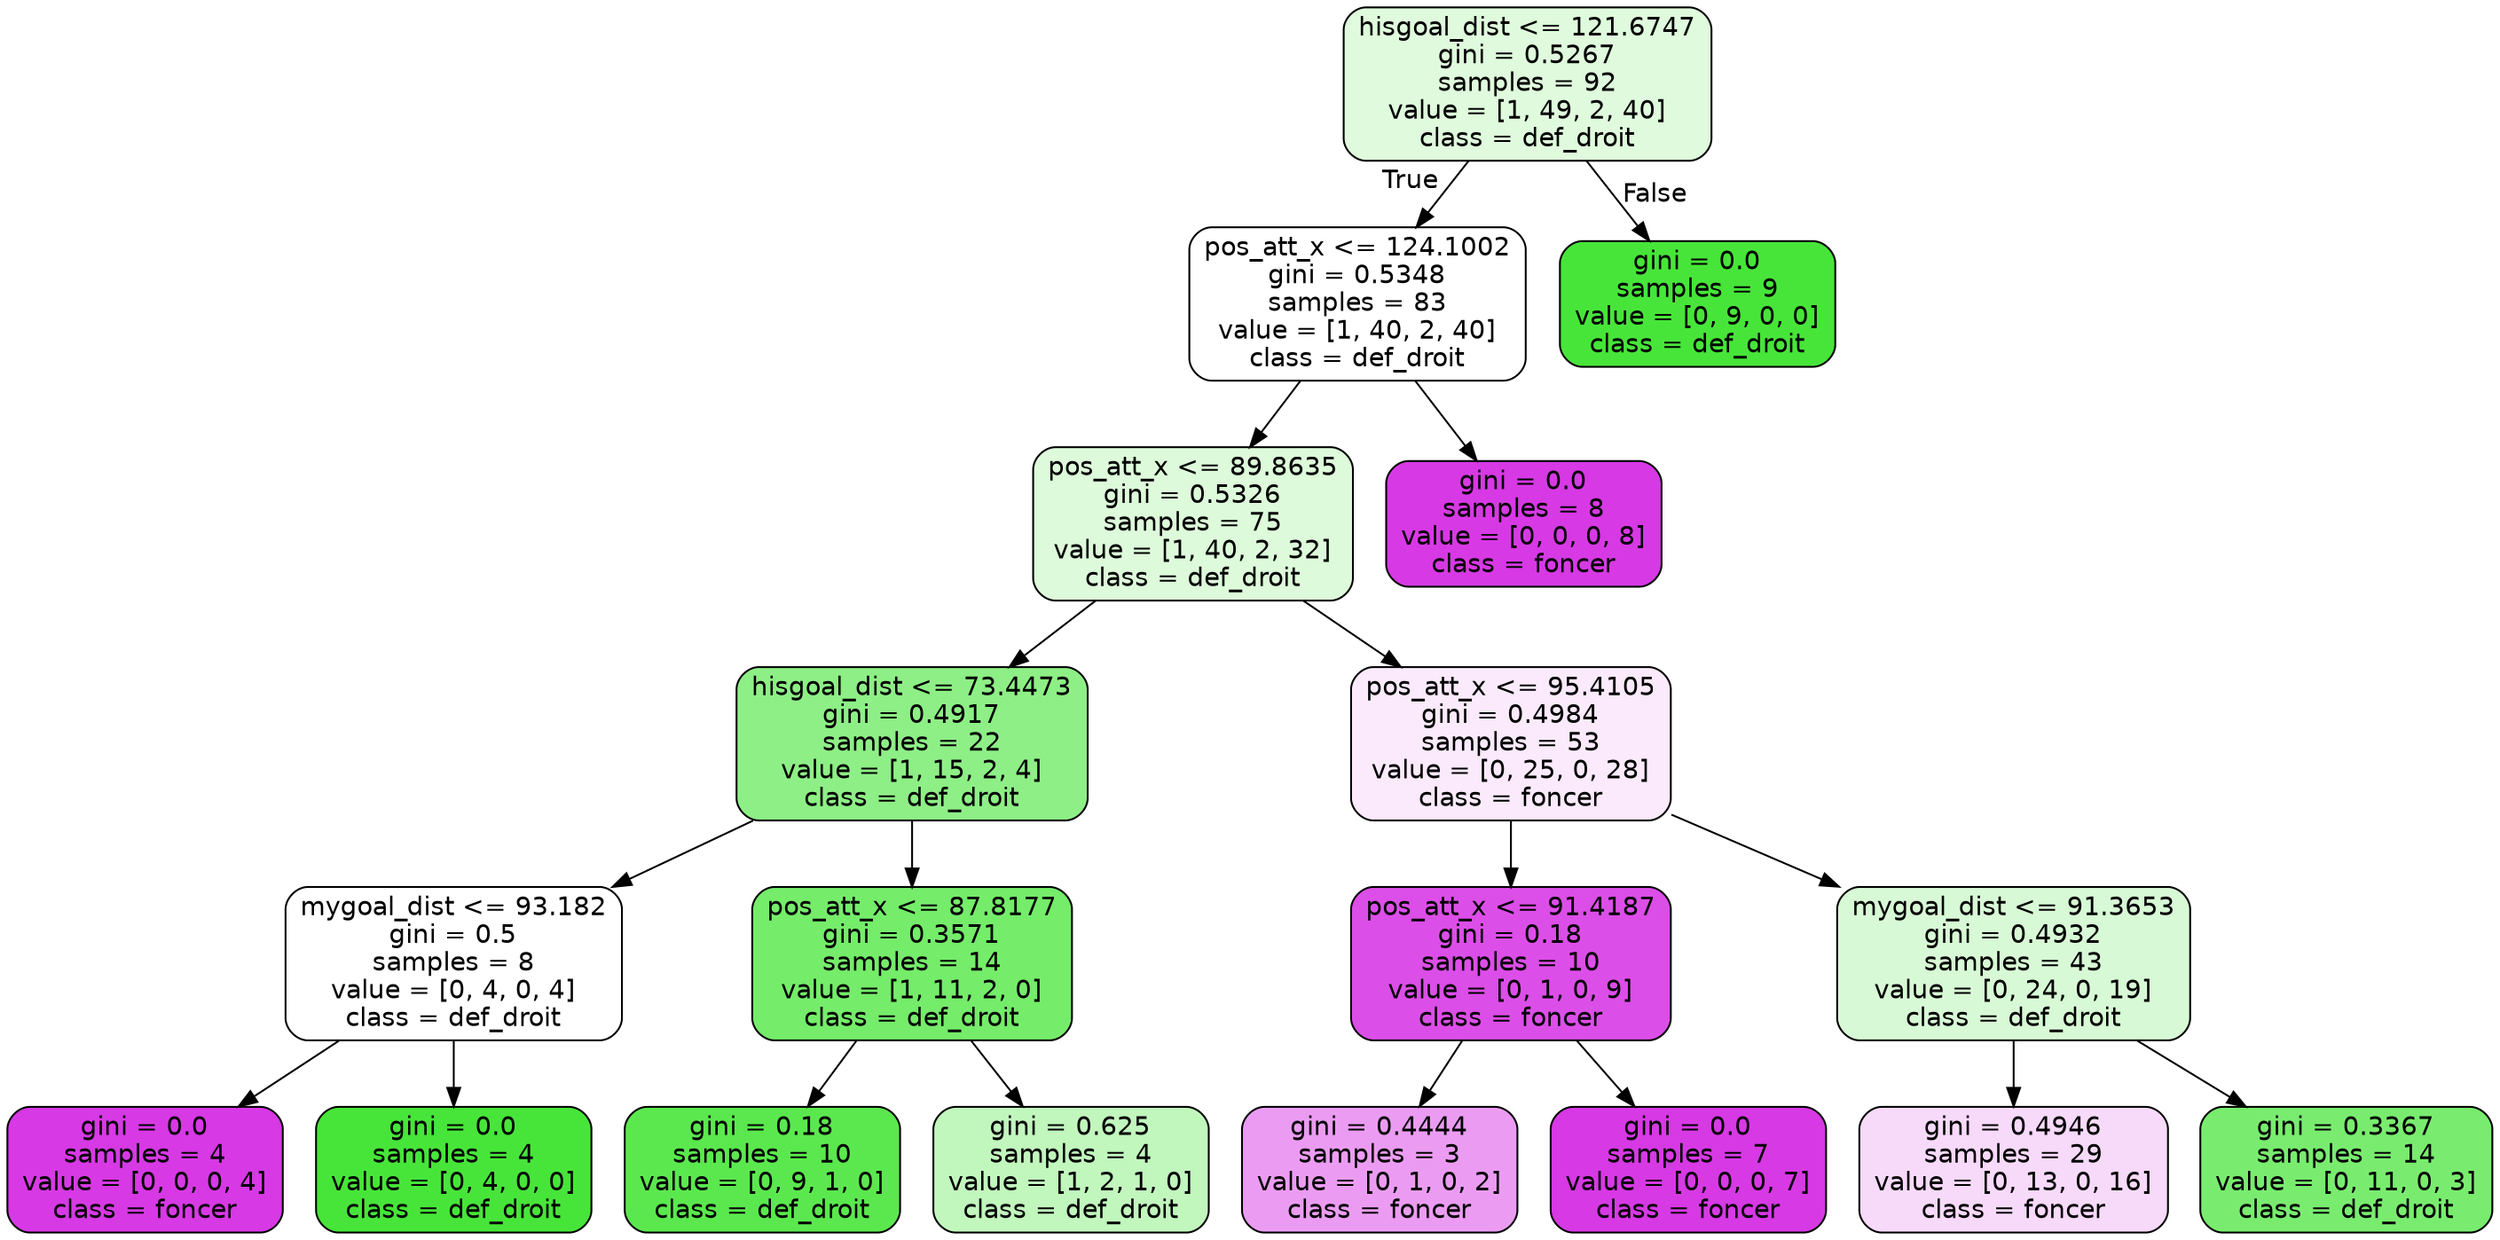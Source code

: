 digraph Tree {
node [shape=box, style="filled, rounded", color="black", fontname=helvetica] ;
edge [fontname=helvetica] ;
0 [label="hisgoal_dist <= 121.6747\ngini = 0.5267\nsamples = 92\nvalue = [1, 49, 2, 40]\nclass = def_droit", fillcolor="#47e5392c"] ;
1 [label="pos_att_x <= 124.1002\ngini = 0.5348\nsamples = 83\nvalue = [1, 40, 2, 40]\nclass = def_droit", fillcolor="#47e53900"] ;
0 -> 1 [labeldistance=2.5, labelangle=45, headlabel="True"] ;
2 [label="pos_att_x <= 89.8635\ngini = 0.5326\nsamples = 75\nvalue = [1, 40, 2, 32]\nclass = def_droit", fillcolor="#47e5392f"] ;
1 -> 2 ;
3 [label="hisgoal_dist <= 73.4473\ngini = 0.4917\nsamples = 22\nvalue = [1, 15, 2, 4]\nclass = def_droit", fillcolor="#47e5399c"] ;
2 -> 3 ;
4 [label="mygoal_dist <= 93.182\ngini = 0.5\nsamples = 8\nvalue = [0, 4, 0, 4]\nclass = def_droit", fillcolor="#47e53900"] ;
3 -> 4 ;
5 [label="gini = 0.0\nsamples = 4\nvalue = [0, 0, 0, 4]\nclass = foncer", fillcolor="#d739e5ff"] ;
4 -> 5 ;
6 [label="gini = 0.0\nsamples = 4\nvalue = [0, 4, 0, 0]\nclass = def_droit", fillcolor="#47e539ff"] ;
4 -> 6 ;
7 [label="pos_att_x <= 87.8177\ngini = 0.3571\nsamples = 14\nvalue = [1, 11, 2, 0]\nclass = def_droit", fillcolor="#47e539bf"] ;
3 -> 7 ;
8 [label="gini = 0.18\nsamples = 10\nvalue = [0, 9, 1, 0]\nclass = def_droit", fillcolor="#47e539e3"] ;
7 -> 8 ;
9 [label="gini = 0.625\nsamples = 4\nvalue = [1, 2, 1, 0]\nclass = def_droit", fillcolor="#47e53955"] ;
7 -> 9 ;
10 [label="pos_att_x <= 95.4105\ngini = 0.4984\nsamples = 53\nvalue = [0, 25, 0, 28]\nclass = foncer", fillcolor="#d739e51b"] ;
2 -> 10 ;
11 [label="pos_att_x <= 91.4187\ngini = 0.18\nsamples = 10\nvalue = [0, 1, 0, 9]\nclass = foncer", fillcolor="#d739e5e3"] ;
10 -> 11 ;
12 [label="gini = 0.4444\nsamples = 3\nvalue = [0, 1, 0, 2]\nclass = foncer", fillcolor="#d739e57f"] ;
11 -> 12 ;
13 [label="gini = 0.0\nsamples = 7\nvalue = [0, 0, 0, 7]\nclass = foncer", fillcolor="#d739e5ff"] ;
11 -> 13 ;
14 [label="mygoal_dist <= 91.3653\ngini = 0.4932\nsamples = 43\nvalue = [0, 24, 0, 19]\nclass = def_droit", fillcolor="#47e53935"] ;
10 -> 14 ;
15 [label="gini = 0.4946\nsamples = 29\nvalue = [0, 13, 0, 16]\nclass = foncer", fillcolor="#d739e530"] ;
14 -> 15 ;
16 [label="gini = 0.3367\nsamples = 14\nvalue = [0, 11, 0, 3]\nclass = def_droit", fillcolor="#47e539b9"] ;
14 -> 16 ;
17 [label="gini = 0.0\nsamples = 8\nvalue = [0, 0, 0, 8]\nclass = foncer", fillcolor="#d739e5ff"] ;
1 -> 17 ;
18 [label="gini = 0.0\nsamples = 9\nvalue = [0, 9, 0, 0]\nclass = def_droit", fillcolor="#47e539ff"] ;
0 -> 18 [labeldistance=2.5, labelangle=-45, headlabel="False"] ;
}